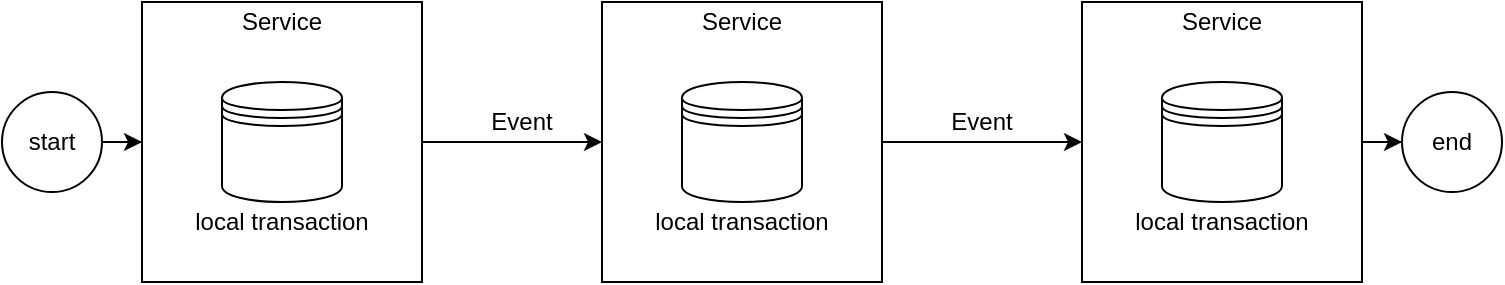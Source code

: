 <mxfile version="14.9.0" type="github" pages="4">
  <diagram id="rvQAmEqfrT1Bc9cz1pwi" name="saga-blank">
    <mxGraphModel dx="1718" dy="587" grid="1" gridSize="10" guides="1" tooltips="1" connect="1" arrows="1" fold="1" page="1" pageScale="1" pageWidth="850" pageHeight="1100" math="0" shadow="0">
      <root>
        <mxCell id="0" />
        <mxCell id="1" parent="0" />
        <mxCell id="DSEFTAQ7fMuhu2_fSpxY-21" value="" style="edgeStyle=orthogonalEdgeStyle;rounded=0;orthogonalLoop=1;jettySize=auto;html=1;" edge="1" parent="1" source="DSEFTAQ7fMuhu2_fSpxY-7" target="DSEFTAQ7fMuhu2_fSpxY-8">
          <mxGeometry relative="1" as="geometry" />
        </mxCell>
        <mxCell id="DSEFTAQ7fMuhu2_fSpxY-7" value="" style="whiteSpace=wrap;html=1;aspect=fixed;" vertex="1" parent="1">
          <mxGeometry x="380" y="120" width="140" height="140" as="geometry" />
        </mxCell>
        <mxCell id="DSEFTAQ7fMuhu2_fSpxY-3" value="" style="shape=datastore;whiteSpace=wrap;html=1;" vertex="1" parent="1">
          <mxGeometry x="420" y="160" width="60" height="60" as="geometry" />
        </mxCell>
        <mxCell id="DSEFTAQ7fMuhu2_fSpxY-14" value="Service" style="text;html=1;strokeColor=none;fillColor=none;align=center;verticalAlign=middle;whiteSpace=wrap;rounded=0;" vertex="1" parent="1">
          <mxGeometry x="430" y="120" width="40" height="20" as="geometry" />
        </mxCell>
        <mxCell id="DSEFTAQ7fMuhu2_fSpxY-17" value="local transaction" style="text;html=1;strokeColor=none;fillColor=none;align=center;verticalAlign=middle;whiteSpace=wrap;rounded=0;" vertex="1" parent="1">
          <mxGeometry x="405" y="220" width="90" height="20" as="geometry" />
        </mxCell>
        <mxCell id="DSEFTAQ7fMuhu2_fSpxY-18" value="" style="group" vertex="1" connectable="0" parent="1">
          <mxGeometry x="150" y="120" width="140" height="140" as="geometry" />
        </mxCell>
        <mxCell id="DSEFTAQ7fMuhu2_fSpxY-6" value="" style="whiteSpace=wrap;html=1;aspect=fixed;" vertex="1" parent="DSEFTAQ7fMuhu2_fSpxY-18">
          <mxGeometry width="140" height="140" as="geometry" />
        </mxCell>
        <mxCell id="DSEFTAQ7fMuhu2_fSpxY-4" value="" style="shape=datastore;whiteSpace=wrap;html=1;" vertex="1" parent="DSEFTAQ7fMuhu2_fSpxY-18">
          <mxGeometry x="40" y="40" width="60" height="60" as="geometry" />
        </mxCell>
        <mxCell id="DSEFTAQ7fMuhu2_fSpxY-10" value="Service" style="text;html=1;strokeColor=none;fillColor=none;align=center;verticalAlign=middle;whiteSpace=wrap;rounded=0;" vertex="1" parent="DSEFTAQ7fMuhu2_fSpxY-18">
          <mxGeometry x="50" width="40" height="20" as="geometry" />
        </mxCell>
        <mxCell id="DSEFTAQ7fMuhu2_fSpxY-15" value="local transaction" style="text;html=1;strokeColor=none;fillColor=none;align=center;verticalAlign=middle;whiteSpace=wrap;rounded=0;" vertex="1" parent="DSEFTAQ7fMuhu2_fSpxY-18">
          <mxGeometry x="25" y="100" width="90" height="20" as="geometry" />
        </mxCell>
        <mxCell id="DSEFTAQ7fMuhu2_fSpxY-19" value="" style="group" vertex="1" connectable="0" parent="1">
          <mxGeometry x="620" y="120" width="140" height="140" as="geometry" />
        </mxCell>
        <mxCell id="DSEFTAQ7fMuhu2_fSpxY-8" value="" style="whiteSpace=wrap;html=1;aspect=fixed;" vertex="1" parent="DSEFTAQ7fMuhu2_fSpxY-19">
          <mxGeometry width="140" height="140" as="geometry" />
        </mxCell>
        <mxCell id="DSEFTAQ7fMuhu2_fSpxY-5" value="" style="shape=datastore;whiteSpace=wrap;html=1;" vertex="1" parent="DSEFTAQ7fMuhu2_fSpxY-19">
          <mxGeometry x="40" y="40" width="60" height="60" as="geometry" />
        </mxCell>
        <mxCell id="DSEFTAQ7fMuhu2_fSpxY-13" value="Service" style="text;html=1;strokeColor=none;fillColor=none;align=center;verticalAlign=middle;whiteSpace=wrap;rounded=0;" vertex="1" parent="DSEFTAQ7fMuhu2_fSpxY-19">
          <mxGeometry x="50" width="40" height="20" as="geometry" />
        </mxCell>
        <mxCell id="DSEFTAQ7fMuhu2_fSpxY-16" value="local transaction" style="text;html=1;strokeColor=none;fillColor=none;align=center;verticalAlign=middle;whiteSpace=wrap;rounded=0;" vertex="1" parent="DSEFTAQ7fMuhu2_fSpxY-19">
          <mxGeometry x="25" y="100" width="90" height="20" as="geometry" />
        </mxCell>
        <mxCell id="DSEFTAQ7fMuhu2_fSpxY-20" style="edgeStyle=orthogonalEdgeStyle;rounded=0;orthogonalLoop=1;jettySize=auto;html=1;entryX=0;entryY=0.5;entryDx=0;entryDy=0;" edge="1" parent="1" source="DSEFTAQ7fMuhu2_fSpxY-6" target="DSEFTAQ7fMuhu2_fSpxY-7">
          <mxGeometry relative="1" as="geometry" />
        </mxCell>
        <mxCell id="DSEFTAQ7fMuhu2_fSpxY-22" value="Event" style="text;html=1;strokeColor=none;fillColor=none;align=center;verticalAlign=middle;whiteSpace=wrap;rounded=0;" vertex="1" parent="1">
          <mxGeometry x="320" y="170" width="40" height="20" as="geometry" />
        </mxCell>
        <mxCell id="DSEFTAQ7fMuhu2_fSpxY-23" value="Event" style="text;html=1;strokeColor=none;fillColor=none;align=center;verticalAlign=middle;whiteSpace=wrap;rounded=0;" vertex="1" parent="1">
          <mxGeometry x="550" y="170" width="40" height="20" as="geometry" />
        </mxCell>
        <mxCell id="m8-2pFj62Zbp1g3OHefu-3" style="edgeStyle=orthogonalEdgeStyle;rounded=0;orthogonalLoop=1;jettySize=auto;html=1;entryX=0;entryY=0.5;entryDx=0;entryDy=0;" edge="1" parent="1" source="m8-2pFj62Zbp1g3OHefu-2" target="DSEFTAQ7fMuhu2_fSpxY-6">
          <mxGeometry relative="1" as="geometry" />
        </mxCell>
        <mxCell id="m8-2pFj62Zbp1g3OHefu-2" value="start" style="ellipse;whiteSpace=wrap;html=1;aspect=fixed;" vertex="1" parent="1">
          <mxGeometry x="80" y="165" width="50" height="50" as="geometry" />
        </mxCell>
        <mxCell id="m8-2pFj62Zbp1g3OHefu-4" value="end" style="ellipse;whiteSpace=wrap;html=1;aspect=fixed;" vertex="1" parent="1">
          <mxGeometry x="780" y="165" width="50" height="50" as="geometry" />
        </mxCell>
        <mxCell id="m8-2pFj62Zbp1g3OHefu-5" style="edgeStyle=orthogonalEdgeStyle;rounded=0;orthogonalLoop=1;jettySize=auto;html=1;entryX=0;entryY=0.5;entryDx=0;entryDy=0;" edge="1" parent="1" source="DSEFTAQ7fMuhu2_fSpxY-8" target="m8-2pFj62Zbp1g3OHefu-4">
          <mxGeometry relative="1" as="geometry" />
        </mxCell>
      </root>
    </mxGraphModel>
  </diagram>
  <diagram name="saga" id="96wSvtgNzUAQVmHGBahQ">
    <mxGraphModel dx="2062" dy="704" grid="1" gridSize="10" guides="1" tooltips="1" connect="1" arrows="1" fold="1" page="1" pageScale="1" pageWidth="850" pageHeight="1100" math="0" shadow="0">
      <root>
        <mxCell id="GifG3WT3D6SPTpqG9Ch6-0" />
        <mxCell id="GifG3WT3D6SPTpqG9Ch6-1" parent="GifG3WT3D6SPTpqG9Ch6-0" />
        <mxCell id="GifG3WT3D6SPTpqG9Ch6-2" value="" style="edgeStyle=orthogonalEdgeStyle;rounded=0;orthogonalLoop=1;jettySize=auto;html=1;" edge="1" parent="GifG3WT3D6SPTpqG9Ch6-1" source="GifG3WT3D6SPTpqG9Ch6-3" target="GifG3WT3D6SPTpqG9Ch6-13">
          <mxGeometry relative="1" as="geometry" />
        </mxCell>
        <mxCell id="GifG3WT3D6SPTpqG9Ch6-3" value="" style="whiteSpace=wrap;html=1;aspect=fixed;" vertex="1" parent="GifG3WT3D6SPTpqG9Ch6-1">
          <mxGeometry x="380" y="120" width="140" height="140" as="geometry" />
        </mxCell>
        <mxCell id="GifG3WT3D6SPTpqG9Ch6-4" value="" style="shape=datastore;whiteSpace=wrap;html=1;" vertex="1" parent="GifG3WT3D6SPTpqG9Ch6-1">
          <mxGeometry x="420" y="160" width="60" height="60" as="geometry" />
        </mxCell>
        <mxCell id="GifG3WT3D6SPTpqG9Ch6-5" value="Service" style="text;html=1;strokeColor=none;fillColor=none;align=center;verticalAlign=middle;whiteSpace=wrap;rounded=0;" vertex="1" parent="GifG3WT3D6SPTpqG9Ch6-1">
          <mxGeometry x="430" y="120" width="40" height="20" as="geometry" />
        </mxCell>
        <mxCell id="GifG3WT3D6SPTpqG9Ch6-6" value="local transaction" style="text;html=1;strokeColor=none;fillColor=none;align=center;verticalAlign=middle;whiteSpace=wrap;rounded=0;" vertex="1" parent="GifG3WT3D6SPTpqG9Ch6-1">
          <mxGeometry x="405" y="220" width="90" height="20" as="geometry" />
        </mxCell>
        <mxCell id="GifG3WT3D6SPTpqG9Ch6-7" value="" style="group" vertex="1" connectable="0" parent="GifG3WT3D6SPTpqG9Ch6-1">
          <mxGeometry x="150" y="120" width="140" height="140" as="geometry" />
        </mxCell>
        <mxCell id="GifG3WT3D6SPTpqG9Ch6-8" value="" style="whiteSpace=wrap;html=1;aspect=fixed;" vertex="1" parent="GifG3WT3D6SPTpqG9Ch6-7">
          <mxGeometry width="140" height="140" as="geometry" />
        </mxCell>
        <mxCell id="GifG3WT3D6SPTpqG9Ch6-9" value="" style="shape=datastore;whiteSpace=wrap;html=1;" vertex="1" parent="GifG3WT3D6SPTpqG9Ch6-7">
          <mxGeometry x="40" y="40" width="60" height="60" as="geometry" />
        </mxCell>
        <mxCell id="GifG3WT3D6SPTpqG9Ch6-10" value="Service" style="text;html=1;strokeColor=none;fillColor=none;align=center;verticalAlign=middle;whiteSpace=wrap;rounded=0;" vertex="1" parent="GifG3WT3D6SPTpqG9Ch6-7">
          <mxGeometry x="50" width="40" height="20" as="geometry" />
        </mxCell>
        <mxCell id="GifG3WT3D6SPTpqG9Ch6-11" value="local transaction" style="text;html=1;strokeColor=none;fillColor=none;align=center;verticalAlign=middle;whiteSpace=wrap;rounded=0;" vertex="1" parent="GifG3WT3D6SPTpqG9Ch6-7">
          <mxGeometry x="25" y="100" width="90" height="20" as="geometry" />
        </mxCell>
        <mxCell id="GifG3WT3D6SPTpqG9Ch6-12" value="" style="group;container=1;" vertex="1" connectable="0" parent="GifG3WT3D6SPTpqG9Ch6-1">
          <mxGeometry x="620" y="120" width="140" height="140" as="geometry" />
        </mxCell>
        <mxCell id="GifG3WT3D6SPTpqG9Ch6-13" value="" style="whiteSpace=wrap;html=1;aspect=fixed;" vertex="1" parent="GifG3WT3D6SPTpqG9Ch6-12">
          <mxGeometry width="140" height="140" as="geometry" />
        </mxCell>
        <mxCell id="GifG3WT3D6SPTpqG9Ch6-14" value="" style="shape=datastore;whiteSpace=wrap;html=1;" vertex="1" parent="GifG3WT3D6SPTpqG9Ch6-12">
          <mxGeometry x="40" y="40" width="60" height="60" as="geometry" />
        </mxCell>
        <mxCell id="GifG3WT3D6SPTpqG9Ch6-15" value="Service" style="text;html=1;strokeColor=none;fillColor=none;align=center;verticalAlign=middle;whiteSpace=wrap;rounded=0;" vertex="1" parent="GifG3WT3D6SPTpqG9Ch6-12">
          <mxGeometry x="50" width="40" height="20" as="geometry" />
        </mxCell>
        <mxCell id="GifG3WT3D6SPTpqG9Ch6-16" value="local transaction" style="text;html=1;strokeColor=none;fillColor=none;align=center;verticalAlign=middle;whiteSpace=wrap;rounded=0;" vertex="1" parent="GifG3WT3D6SPTpqG9Ch6-12">
          <mxGeometry x="25" y="100" width="90" height="20" as="geometry" />
        </mxCell>
        <mxCell id="GifG3WT3D6SPTpqG9Ch6-17" style="edgeStyle=orthogonalEdgeStyle;rounded=0;orthogonalLoop=1;jettySize=auto;html=1;entryX=0;entryY=0.5;entryDx=0;entryDy=0;" edge="1" parent="GifG3WT3D6SPTpqG9Ch6-1" source="GifG3WT3D6SPTpqG9Ch6-8" target="GifG3WT3D6SPTpqG9Ch6-3">
          <mxGeometry relative="1" as="geometry" />
        </mxCell>
        <mxCell id="GifG3WT3D6SPTpqG9Ch6-18" value="Event" style="text;html=1;strokeColor=none;fillColor=none;align=center;verticalAlign=middle;whiteSpace=wrap;rounded=0;" vertex="1" parent="GifG3WT3D6SPTpqG9Ch6-1">
          <mxGeometry x="320" y="170" width="40" height="20" as="geometry" />
        </mxCell>
        <mxCell id="GifG3WT3D6SPTpqG9Ch6-19" value="Event" style="text;html=1;strokeColor=none;fillColor=none;align=center;verticalAlign=middle;whiteSpace=wrap;rounded=0;" vertex="1" parent="GifG3WT3D6SPTpqG9Ch6-1">
          <mxGeometry x="550" y="170" width="40" height="20" as="geometry" />
        </mxCell>
        <mxCell id="GifG3WT3D6SPTpqG9Ch6-20" style="edgeStyle=orthogonalEdgeStyle;rounded=0;orthogonalLoop=1;jettySize=auto;html=1;entryX=0;entryY=0.5;entryDx=0;entryDy=0;" edge="1" parent="GifG3WT3D6SPTpqG9Ch6-1" target="GifG3WT3D6SPTpqG9Ch6-8">
          <mxGeometry relative="1" as="geometry">
            <mxPoint x="130" y="190" as="sourcePoint" />
          </mxGeometry>
        </mxCell>
        <mxCell id="GifG3WT3D6SPTpqG9Ch6-21" value="end" style="ellipse;whiteSpace=wrap;html=1;aspect=fixed;" vertex="1" parent="GifG3WT3D6SPTpqG9Ch6-1">
          <mxGeometry x="780" y="165" width="50" height="50" as="geometry" />
        </mxCell>
        <mxCell id="GifG3WT3D6SPTpqG9Ch6-22" style="edgeStyle=orthogonalEdgeStyle;rounded=0;orthogonalLoop=1;jettySize=auto;html=1;entryX=0;entryY=0.5;entryDx=0;entryDy=0;" edge="1" parent="GifG3WT3D6SPTpqG9Ch6-1" source="GifG3WT3D6SPTpqG9Ch6-13" target="GifG3WT3D6SPTpqG9Ch6-21">
          <mxGeometry relative="1" as="geometry" />
        </mxCell>
        <mxCell id="GifG3WT3D6SPTpqG9Ch6-30" value="start" style="ellipse;whiteSpace=wrap;html=1;aspect=fixed;" vertex="1" parent="GifG3WT3D6SPTpqG9Ch6-1">
          <mxGeometry x="80" y="165" width="50" height="50" as="geometry" />
        </mxCell>
      </root>
    </mxGraphModel>
  </diagram>
  <diagram id="V_xsiubVxNdeTzsCSFVf" name="saga-rollback">
    <mxGraphModel dx="2062" dy="704" grid="1" gridSize="10" guides="1" tooltips="1" connect="1" arrows="1" fold="1" page="1" pageScale="1" pageWidth="850" pageHeight="1100" math="0" shadow="0">
      <root>
        <mxCell id="Uh4YaoXaCllbLskQOlrS-0" />
        <mxCell id="Uh4YaoXaCllbLskQOlrS-1" parent="Uh4YaoXaCllbLskQOlrS-0" />
        <mxCell id="dWM5IZoXvUawYgwMCB0q-0" value="" style="edgeStyle=orthogonalEdgeStyle;rounded=0;orthogonalLoop=1;jettySize=auto;html=1;" edge="1" parent="Uh4YaoXaCllbLskQOlrS-1" source="dWM5IZoXvUawYgwMCB0q-1" target="dWM5IZoXvUawYgwMCB0q-11">
          <mxGeometry relative="1" as="geometry" />
        </mxCell>
        <mxCell id="dWM5IZoXvUawYgwMCB0q-1" value="" style="whiteSpace=wrap;html=1;aspect=fixed;" vertex="1" parent="Uh4YaoXaCllbLskQOlrS-1">
          <mxGeometry x="380" y="120" width="140" height="140" as="geometry" />
        </mxCell>
        <mxCell id="dWM5IZoXvUawYgwMCB0q-2" value="" style="shape=datastore;whiteSpace=wrap;html=1;" vertex="1" parent="Uh4YaoXaCllbLskQOlrS-1">
          <mxGeometry x="420" y="160" width="60" height="60" as="geometry" />
        </mxCell>
        <mxCell id="dWM5IZoXvUawYgwMCB0q-3" value="Service" style="text;html=1;strokeColor=none;fillColor=none;align=center;verticalAlign=middle;whiteSpace=wrap;rounded=0;" vertex="1" parent="Uh4YaoXaCllbLskQOlrS-1">
          <mxGeometry x="430" y="120" width="40" height="20" as="geometry" />
        </mxCell>
        <mxCell id="dWM5IZoXvUawYgwMCB0q-4" value="local transaction" style="text;html=1;strokeColor=none;fillColor=none;align=center;verticalAlign=middle;whiteSpace=wrap;rounded=0;" vertex="1" parent="Uh4YaoXaCllbLskQOlrS-1">
          <mxGeometry x="405" y="220" width="90" height="20" as="geometry" />
        </mxCell>
        <mxCell id="dWM5IZoXvUawYgwMCB0q-5" value="" style="group" vertex="1" connectable="0" parent="Uh4YaoXaCllbLskQOlrS-1">
          <mxGeometry x="150" y="120" width="140" height="140" as="geometry" />
        </mxCell>
        <mxCell id="dWM5IZoXvUawYgwMCB0q-6" value="" style="whiteSpace=wrap;html=1;aspect=fixed;" vertex="1" parent="dWM5IZoXvUawYgwMCB0q-5">
          <mxGeometry width="140" height="140" as="geometry" />
        </mxCell>
        <mxCell id="dWM5IZoXvUawYgwMCB0q-7" value="" style="shape=datastore;whiteSpace=wrap;html=1;" vertex="1" parent="dWM5IZoXvUawYgwMCB0q-5">
          <mxGeometry x="40" y="40" width="60" height="60" as="geometry" />
        </mxCell>
        <mxCell id="dWM5IZoXvUawYgwMCB0q-8" value="Service" style="text;html=1;strokeColor=none;fillColor=none;align=center;verticalAlign=middle;whiteSpace=wrap;rounded=0;" vertex="1" parent="dWM5IZoXvUawYgwMCB0q-5">
          <mxGeometry x="50" width="40" height="20" as="geometry" />
        </mxCell>
        <mxCell id="dWM5IZoXvUawYgwMCB0q-9" value="local transaction" style="text;html=1;strokeColor=none;fillColor=none;align=center;verticalAlign=middle;whiteSpace=wrap;rounded=0;" vertex="1" parent="dWM5IZoXvUawYgwMCB0q-5">
          <mxGeometry x="25" y="100" width="90" height="20" as="geometry" />
        </mxCell>
        <mxCell id="dWM5IZoXvUawYgwMCB0q-10" value="" style="group;container=1;" vertex="1" connectable="0" parent="Uh4YaoXaCllbLskQOlrS-1">
          <mxGeometry x="620" y="120" width="140" height="140" as="geometry" />
        </mxCell>
        <mxCell id="dWM5IZoXvUawYgwMCB0q-11" value="" style="whiteSpace=wrap;html=1;aspect=fixed;" vertex="1" parent="dWM5IZoXvUawYgwMCB0q-10">
          <mxGeometry width="140" height="140" as="geometry" />
        </mxCell>
        <mxCell id="dWM5IZoXvUawYgwMCB0q-12" value="" style="shape=datastore;whiteSpace=wrap;html=1;" vertex="1" parent="dWM5IZoXvUawYgwMCB0q-10">
          <mxGeometry x="40" y="40" width="60" height="60" as="geometry" />
        </mxCell>
        <mxCell id="dWM5IZoXvUawYgwMCB0q-13" value="Service" style="text;html=1;strokeColor=none;fillColor=none;align=center;verticalAlign=middle;whiteSpace=wrap;rounded=0;" vertex="1" parent="dWM5IZoXvUawYgwMCB0q-10">
          <mxGeometry x="50" width="40" height="20" as="geometry" />
        </mxCell>
        <mxCell id="dWM5IZoXvUawYgwMCB0q-14" value="&lt;font color=&quot;#ff3333&quot;&gt;local transaction&lt;br&gt;&lt;/font&gt;" style="text;html=1;strokeColor=none;fillColor=none;align=center;verticalAlign=middle;whiteSpace=wrap;rounded=0;" vertex="1" parent="dWM5IZoXvUawYgwMCB0q-10">
          <mxGeometry x="25" y="100" width="90" height="20" as="geometry" />
        </mxCell>
        <mxCell id="dWM5IZoXvUawYgwMCB0q-15" style="edgeStyle=orthogonalEdgeStyle;rounded=0;orthogonalLoop=1;jettySize=auto;html=1;entryX=0;entryY=0.5;entryDx=0;entryDy=0;" edge="1" parent="Uh4YaoXaCllbLskQOlrS-1" source="dWM5IZoXvUawYgwMCB0q-6" target="dWM5IZoXvUawYgwMCB0q-1">
          <mxGeometry relative="1" as="geometry" />
        </mxCell>
        <mxCell id="dWM5IZoXvUawYgwMCB0q-16" value="Event" style="text;html=1;strokeColor=none;fillColor=none;align=center;verticalAlign=middle;whiteSpace=wrap;rounded=0;" vertex="1" parent="Uh4YaoXaCllbLskQOlrS-1">
          <mxGeometry x="320" y="170" width="40" height="20" as="geometry" />
        </mxCell>
        <mxCell id="dWM5IZoXvUawYgwMCB0q-17" value="Event" style="text;html=1;strokeColor=none;fillColor=none;align=center;verticalAlign=middle;whiteSpace=wrap;rounded=0;" vertex="1" parent="Uh4YaoXaCllbLskQOlrS-1">
          <mxGeometry x="550" y="170" width="40" height="20" as="geometry" />
        </mxCell>
        <mxCell id="dWM5IZoXvUawYgwMCB0q-18" style="edgeStyle=orthogonalEdgeStyle;rounded=0;orthogonalLoop=1;jettySize=auto;html=1;entryX=0;entryY=0.5;entryDx=0;entryDy=0;" edge="1" parent="Uh4YaoXaCllbLskQOlrS-1" target="dWM5IZoXvUawYgwMCB0q-6">
          <mxGeometry relative="1" as="geometry">
            <mxPoint x="130" y="190" as="sourcePoint" />
          </mxGeometry>
        </mxCell>
        <mxCell id="dWM5IZoXvUawYgwMCB0q-19" value="end" style="ellipse;whiteSpace=wrap;html=1;aspect=fixed;" vertex="1" parent="Uh4YaoXaCllbLskQOlrS-1">
          <mxGeometry x="780" y="165" width="50" height="50" as="geometry" />
        </mxCell>
        <mxCell id="dWM5IZoXvUawYgwMCB0q-20" style="edgeStyle=orthogonalEdgeStyle;rounded=0;orthogonalLoop=1;jettySize=auto;html=1;entryX=0;entryY=0.5;entryDx=0;entryDy=0;" edge="1" parent="Uh4YaoXaCllbLskQOlrS-1" source="dWM5IZoXvUawYgwMCB0q-11" target="dWM5IZoXvUawYgwMCB0q-19">
          <mxGeometry relative="1" as="geometry" />
        </mxCell>
        <mxCell id="dWM5IZoXvUawYgwMCB0q-22" value="&lt;span style=&quot;color: rgb(255 , 51 , 51)&quot;&gt;&lt;font style=&quot;font-size: 10px&quot;&gt;&lt;b&gt;SOMETHING WENT WRONG&lt;/b&gt;&lt;/font&gt;&lt;/span&gt;" style="text;html=1;strokeColor=none;fillColor=none;align=center;verticalAlign=middle;whiteSpace=wrap;rounded=0;" vertex="1" parent="Uh4YaoXaCllbLskQOlrS-1">
          <mxGeometry x="660" y="190" width="60" height="20" as="geometry" />
        </mxCell>
        <mxCell id="dWM5IZoXvUawYgwMCB0q-28" style="edgeStyle=orthogonalEdgeStyle;rounded=0;orthogonalLoop=1;jettySize=auto;html=1;entryX=1;entryY=0.5;entryDx=0;entryDy=0;fillColor=#e51400;strokeColor=#B20000;strokeWidth=2;" edge="1" parent="Uh4YaoXaCllbLskQOlrS-1" source="dWM5IZoXvUawYgwMCB0q-24" target="dWM5IZoXvUawYgwMCB0q-26">
          <mxGeometry relative="1" as="geometry" />
        </mxCell>
        <mxCell id="dWM5IZoXvUawYgwMCB0q-24" value="compensating transaction" style="rounded=0;whiteSpace=wrap;html=1;fillColor=#fa6800;strokeColor=#C73500;fontColor=#000000;" vertex="1" parent="Uh4YaoXaCllbLskQOlrS-1">
          <mxGeometry x="620" y="260" width="140" height="60" as="geometry" />
        </mxCell>
        <mxCell id="dWM5IZoXvUawYgwMCB0q-29" style="edgeStyle=orthogonalEdgeStyle;rounded=0;orthogonalLoop=1;jettySize=auto;html=1;entryX=1;entryY=0.5;entryDx=0;entryDy=0;strokeWidth=2;fillColor=#e51400;strokeColor=#B20000;" edge="1" parent="Uh4YaoXaCllbLskQOlrS-1" source="dWM5IZoXvUawYgwMCB0q-26" target="dWM5IZoXvUawYgwMCB0q-27">
          <mxGeometry relative="1" as="geometry" />
        </mxCell>
        <mxCell id="dWM5IZoXvUawYgwMCB0q-26" value="compensating transaction" style="rounded=0;whiteSpace=wrap;html=1;fillColor=#FFD966;" vertex="1" parent="Uh4YaoXaCllbLskQOlrS-1">
          <mxGeometry x="380" y="260" width="140" height="60" as="geometry" />
        </mxCell>
        <mxCell id="dWM5IZoXvUawYgwMCB0q-32" style="edgeStyle=orthogonalEdgeStyle;rounded=0;orthogonalLoop=1;jettySize=auto;html=1;strokeWidth=2;fillColor=#e51400;strokeColor=#B20000;" edge="1" parent="Uh4YaoXaCllbLskQOlrS-1" source="dWM5IZoXvUawYgwMCB0q-27">
          <mxGeometry relative="1" as="geometry">
            <mxPoint x="810" y="210" as="targetPoint" />
            <Array as="points">
              <mxPoint x="220" y="360" />
              <mxPoint x="810" y="360" />
            </Array>
          </mxGeometry>
        </mxCell>
        <mxCell id="dWM5IZoXvUawYgwMCB0q-27" value="compensating transaction" style="rounded=0;whiteSpace=wrap;html=1;fillColor=#FFD966;" vertex="1" parent="Uh4YaoXaCllbLskQOlrS-1">
          <mxGeometry x="150" y="260" width="140" height="60" as="geometry" />
        </mxCell>
        <mxCell id="wM1O0i3XIp0L6KHD4nlG-0" value="start" style="ellipse;whiteSpace=wrap;html=1;aspect=fixed;" vertex="1" parent="Uh4YaoXaCllbLskQOlrS-1">
          <mxGeometry x="80" y="165" width="50" height="50" as="geometry" />
        </mxCell>
      </root>
    </mxGraphModel>
  </diagram>
  <diagram name="saga-choreography" id="CRVwc9Dm008APc5cyuVk">
    <mxGraphModel dx="2062" dy="704" grid="1" gridSize="10" guides="1" tooltips="1" connect="1" arrows="1" fold="1" page="1" pageScale="1" pageWidth="850" pageHeight="1100" math="0" shadow="0">
      <root>
        <mxCell id="vW7ADBKtb9ZJt9d_Y6F5-0" />
        <mxCell id="vW7ADBKtb9ZJt9d_Y6F5-1" parent="vW7ADBKtb9ZJt9d_Y6F5-0" />
        <mxCell id="vW7ADBKtb9ZJt9d_Y6F5-47" value="" style="rounded=0;whiteSpace=wrap;html=1;fillColor=#dae8fc;strokeColor=#6c8ebf;" vertex="1" parent="vW7ADBKtb9ZJt9d_Y6F5-1">
          <mxGeometry x="360" y="130" width="120" height="370" as="geometry" />
        </mxCell>
        <mxCell id="vW7ADBKtb9ZJt9d_Y6F5-52" style="edgeStyle=none;rounded=0;orthogonalLoop=1;jettySize=auto;html=1;entryX=-0.01;entryY=0.35;entryDx=0;entryDy=0;entryPerimeter=0;strokeWidth=2;exitX=1;exitY=0.45;exitDx=0;exitDy=0;exitPerimeter=0;" edge="1" parent="vW7ADBKtb9ZJt9d_Y6F5-1" source="vW7ADBKtb9ZJt9d_Y6F5-31" target="vW7ADBKtb9ZJt9d_Y6F5-48">
          <mxGeometry relative="1" as="geometry" />
        </mxCell>
        <mxCell id="vW7ADBKtb9ZJt9d_Y6F5-31" value="&lt;b&gt;Client&lt;br&gt;Service&lt;/b&gt;" style="shape=cube;whiteSpace=wrap;html=1;boundedLbl=1;backgroundOutline=1;darkOpacity=0.05;darkOpacity2=0.1;fillColor=#ffe6cc;strokeColor=#d79b00;" vertex="1" parent="vW7ADBKtb9ZJt9d_Y6F5-1">
          <mxGeometry x="110" y="270" width="120" height="80" as="geometry" />
        </mxCell>
        <mxCell id="vW7ADBKtb9ZJt9d_Y6F5-56" style="edgeStyle=none;rounded=0;orthogonalLoop=1;jettySize=auto;html=1;entryX=1;entryY=0.5;entryDx=0;entryDy=0;entryPerimeter=0;strokeWidth=2;exitX=-0.008;exitY=0.675;exitDx=0;exitDy=0;exitPerimeter=0;" edge="1" parent="vW7ADBKtb9ZJt9d_Y6F5-1" source="vW7ADBKtb9ZJt9d_Y6F5-40" target="vW7ADBKtb9ZJt9d_Y6F5-50">
          <mxGeometry relative="1" as="geometry" />
        </mxCell>
        <mxCell id="vW7ADBKtb9ZJt9d_Y6F5-40" value="&lt;b&gt;Service A&lt;/b&gt;" style="shape=cube;whiteSpace=wrap;html=1;boundedLbl=1;backgroundOutline=1;darkOpacity=0.05;darkOpacity2=0.1;fillColor=#ffe6cc;strokeColor=#d79b00;" vertex="1" parent="vW7ADBKtb9ZJt9d_Y6F5-1">
          <mxGeometry x="610" y="125" width="120" height="80" as="geometry" />
        </mxCell>
        <mxCell id="vW7ADBKtb9ZJt9d_Y6F5-68" style="edgeStyle=none;rounded=0;orthogonalLoop=1;jettySize=auto;html=1;entryX=0.9;entryY=0.5;entryDx=0;entryDy=0;entryPerimeter=0;strokeWidth=2;" edge="1" parent="vW7ADBKtb9ZJt9d_Y6F5-1">
          <mxGeometry relative="1" as="geometry">
            <mxPoint x="617" y="445" as="sourcePoint" />
            <mxPoint x="467" y="420" as="targetPoint" />
          </mxGeometry>
        </mxCell>
        <mxCell id="vW7ADBKtb9ZJt9d_Y6F5-41" value="Service C" style="shape=cube;whiteSpace=wrap;html=1;boundedLbl=1;backgroundOutline=1;darkOpacity=0.05;darkOpacity2=0.1;fillColor=#ffe6cc;fontStyle=1;strokeColor=#d79b00;" vertex="1" parent="vW7ADBKtb9ZJt9d_Y6F5-1">
          <mxGeometry x="610" y="415" width="120" height="80" as="geometry" />
        </mxCell>
        <mxCell id="vW7ADBKtb9ZJt9d_Y6F5-59" style="edgeStyle=none;rounded=0;orthogonalLoop=1;jettySize=auto;html=1;entryX=1;entryY=0.5;entryDx=0;entryDy=0;entryPerimeter=0;strokeWidth=2;exitX=-0.033;exitY=0.488;exitDx=0;exitDy=0;exitPerimeter=0;" edge="1" parent="vW7ADBKtb9ZJt9d_Y6F5-1" source="vW7ADBKtb9ZJt9d_Y6F5-42" target="vW7ADBKtb9ZJt9d_Y6F5-49">
          <mxGeometry relative="1" as="geometry" />
        </mxCell>
        <mxCell id="vW7ADBKtb9ZJt9d_Y6F5-42" value="Service B" style="shape=cube;whiteSpace=wrap;html=1;boundedLbl=1;backgroundOutline=1;darkOpacity=0.05;darkOpacity2=0.1;fillColor=#ffe6cc;fontStyle=1;strokeColor=#d79b00;" vertex="1" parent="vW7ADBKtb9ZJt9d_Y6F5-1">
          <mxGeometry x="610" y="265" width="120" height="80" as="geometry" />
        </mxCell>
        <mxCell id="vW7ADBKtb9ZJt9d_Y6F5-38" value="&lt;b&gt;&lt;font style=&quot;font-size: 14px&quot;&gt;Message Broker&lt;/font&gt;&lt;/b&gt;" style="text;html=1;strokeColor=none;fillColor=none;align=center;verticalAlign=middle;whiteSpace=wrap;rounded=0;" vertex="1" parent="vW7ADBKtb9ZJt9d_Y6F5-1">
          <mxGeometry x="360" y="480" width="120" height="20" as="geometry" />
        </mxCell>
        <mxCell id="vW7ADBKtb9ZJt9d_Y6F5-53" style="edgeStyle=none;rounded=0;orthogonalLoop=1;jettySize=auto;html=1;entryX=-0.017;entryY=0.65;entryDx=0;entryDy=0;entryPerimeter=0;strokeWidth=2;exitX=1;exitY=0.5;exitDx=0;exitDy=0;exitPerimeter=0;dashed=1;" edge="1" parent="vW7ADBKtb9ZJt9d_Y6F5-1" source="vW7ADBKtb9ZJt9d_Y6F5-48" target="vW7ADBKtb9ZJt9d_Y6F5-40">
          <mxGeometry relative="1" as="geometry" />
        </mxCell>
        <mxCell id="vW7ADBKtb9ZJt9d_Y6F5-48" value="&lt;b&gt;Topic 1&lt;/b&gt;" style="strokeWidth=2;html=1;shape=mxgraph.flowchart.direct_data;whiteSpace=wrap;fillColor=#cdeb8b;strokeColor=#36393d;" vertex="1" parent="vW7ADBKtb9ZJt9d_Y6F5-1">
          <mxGeometry x="370" y="160" width="100" height="40" as="geometry" />
        </mxCell>
        <mxCell id="vW7ADBKtb9ZJt9d_Y6F5-49" value="&lt;b&gt;Topic 3&lt;/b&gt;" style="strokeWidth=2;html=1;shape=mxgraph.flowchart.direct_data;whiteSpace=wrap;fillColor=#cdeb8b;strokeColor=#36393d;" vertex="1" parent="vW7ADBKtb9ZJt9d_Y6F5-1">
          <mxGeometry x="370" y="320" width="100" height="40" as="geometry" />
        </mxCell>
        <mxCell id="vW7ADBKtb9ZJt9d_Y6F5-57" style="edgeStyle=none;rounded=0;orthogonalLoop=1;jettySize=auto;html=1;entryX=0;entryY=0.463;entryDx=0;entryDy=0;entryPerimeter=0;strokeWidth=2;dashed=1;exitX=1;exitY=0.5;exitDx=0;exitDy=0;exitPerimeter=0;" edge="1" parent="vW7ADBKtb9ZJt9d_Y6F5-1" source="vW7ADBKtb9ZJt9d_Y6F5-50" target="vW7ADBKtb9ZJt9d_Y6F5-42">
          <mxGeometry relative="1" as="geometry" />
        </mxCell>
        <mxCell id="vW7ADBKtb9ZJt9d_Y6F5-58" style="edgeStyle=none;rounded=0;orthogonalLoop=1;jettySize=auto;html=1;entryX=0;entryY=0;entryDx=0;entryDy=30;entryPerimeter=0;strokeWidth=2;dashed=1;exitX=1;exitY=0.5;exitDx=0;exitDy=0;exitPerimeter=0;" edge="1" parent="vW7ADBKtb9ZJt9d_Y6F5-1" source="vW7ADBKtb9ZJt9d_Y6F5-50" target="vW7ADBKtb9ZJt9d_Y6F5-41">
          <mxGeometry relative="1" as="geometry" />
        </mxCell>
        <mxCell id="vW7ADBKtb9ZJt9d_Y6F5-50" value="&lt;b&gt;Topic 2&lt;/b&gt;" style="strokeWidth=2;html=1;shape=mxgraph.flowchart.direct_data;whiteSpace=wrap;fillColor=#cdeb8b;strokeColor=#36393d;" vertex="1" parent="vW7ADBKtb9ZJt9d_Y6F5-1">
          <mxGeometry x="370" y="240" width="100" height="40" as="geometry" />
        </mxCell>
        <mxCell id="vW7ADBKtb9ZJt9d_Y6F5-60" style="edgeStyle=none;rounded=0;orthogonalLoop=1;jettySize=auto;html=1;entryX=0;entryY=0;entryDx=0;entryDy=30;entryPerimeter=0;strokeWidth=2;exitX=1;exitY=0.5;exitDx=0;exitDy=0;exitPerimeter=0;dashed=1;" edge="1" parent="vW7ADBKtb9ZJt9d_Y6F5-1" source="vW7ADBKtb9ZJt9d_Y6F5-49" target="vW7ADBKtb9ZJt9d_Y6F5-41">
          <mxGeometry relative="1" as="geometry" />
        </mxCell>
        <mxCell id="vW7ADBKtb9ZJt9d_Y6F5-69" style="edgeStyle=none;rounded=0;orthogonalLoop=1;jettySize=auto;html=1;entryX=1.008;entryY=0.875;entryDx=0;entryDy=0;entryPerimeter=0;strokeWidth=2;dashed=1;" edge="1" parent="vW7ADBKtb9ZJt9d_Y6F5-1" source="vW7ADBKtb9ZJt9d_Y6F5-51" target="vW7ADBKtb9ZJt9d_Y6F5-31">
          <mxGeometry relative="1" as="geometry" />
        </mxCell>
        <mxCell id="vW7ADBKtb9ZJt9d_Y6F5-51" value="&lt;b&gt;Topic 4&lt;/b&gt;" style="strokeWidth=2;html=1;shape=mxgraph.flowchart.direct_data;whiteSpace=wrap;fillColor=#cdeb8b;strokeColor=#36393d;" vertex="1" parent="vW7ADBKtb9ZJt9d_Y6F5-1">
          <mxGeometry x="370" y="400" width="100" height="40" as="geometry" />
        </mxCell>
        <mxCell id="vW7ADBKtb9ZJt9d_Y6F5-64" value="" style="group;container=1;" vertex="1" connectable="0" parent="vW7ADBKtb9ZJt9d_Y6F5-1">
          <mxGeometry x="100" y="120" width="90" height="20" as="geometry" />
        </mxCell>
        <mxCell id="vW7ADBKtb9ZJt9d_Y6F5-62" value="" style="endArrow=classic;html=1;strokeWidth=2;" edge="1" parent="vW7ADBKtb9ZJt9d_Y6F5-64">
          <mxGeometry width="50" height="50" relative="1" as="geometry">
            <mxPoint y="46" as="sourcePoint" />
            <mxPoint x="90" y="46" as="targetPoint" />
          </mxGeometry>
        </mxCell>
        <mxCell id="vW7ADBKtb9ZJt9d_Y6F5-63" value="&lt;font style=&quot;font-size: 14px&quot;&gt;Publishes&lt;/font&gt;" style="text;html=1;strokeColor=none;fillColor=none;align=center;verticalAlign=middle;whiteSpace=wrap;rounded=0;" vertex="1" parent="vW7ADBKtb9ZJt9d_Y6F5-64">
          <mxGeometry x="20" y="45" width="40" height="20" as="geometry" />
        </mxCell>
        <mxCell id="vW7ADBKtb9ZJt9d_Y6F5-65" value="" style="group" vertex="1" connectable="0" parent="vW7ADBKtb9ZJt9d_Y6F5-1">
          <mxGeometry x="102" y="192" width="90" height="20" as="geometry" />
        </mxCell>
        <mxCell id="vW7ADBKtb9ZJt9d_Y6F5-66" value="" style="endArrow=classic;html=1;dashed=1;strokeWidth=2;" edge="1" parent="vW7ADBKtb9ZJt9d_Y6F5-65">
          <mxGeometry width="50" height="50" relative="1" as="geometry">
            <mxPoint as="sourcePoint" />
            <mxPoint x="90" as="targetPoint" />
          </mxGeometry>
        </mxCell>
        <mxCell id="vW7ADBKtb9ZJt9d_Y6F5-67" value="&lt;font style=&quot;font-size: 14px&quot;&gt;Consumes&lt;/font&gt;" style="text;html=1;strokeColor=none;fillColor=none;align=center;verticalAlign=middle;whiteSpace=wrap;rounded=0;" vertex="1" parent="vW7ADBKtb9ZJt9d_Y6F5-65">
          <mxGeometry x="20" width="40" height="20" as="geometry" />
        </mxCell>
      </root>
    </mxGraphModel>
  </diagram>
</mxfile>
